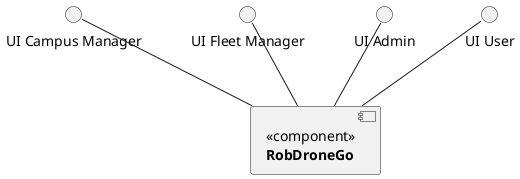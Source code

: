 @startuml

() "UI Campus Manager" as CM
() "UI Fleet Manager" as FM
() "UI Admin" as SM
() "UI User" as U

component RDG [
  <<component>>
  **RobDroneGo**
]

CM -d- RDG
FM -d- RDG
SM -d- RDG
U  -d- RDG

@enduml
